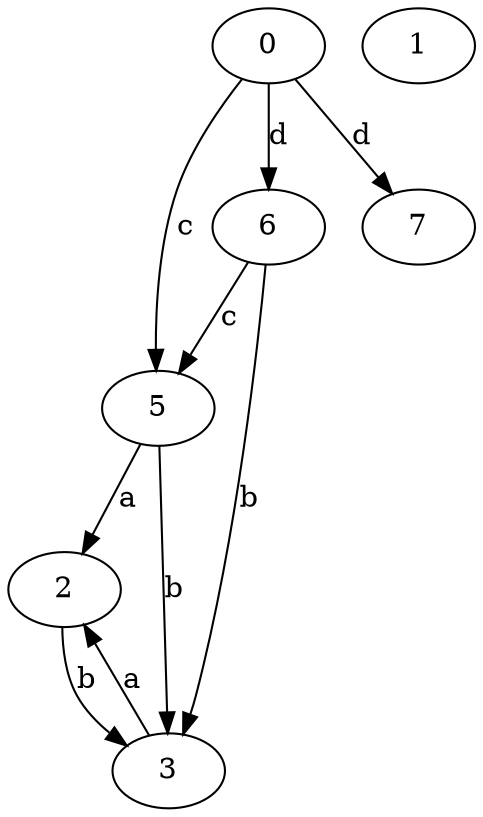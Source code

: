 strict digraph  {
0;
1;
2;
3;
5;
6;
7;
0 -> 5  [label=c];
0 -> 6  [label=d];
0 -> 7  [label=d];
2 -> 3  [label=b];
3 -> 2  [label=a];
5 -> 2  [label=a];
5 -> 3  [label=b];
6 -> 3  [label=b];
6 -> 5  [label=c];
}
